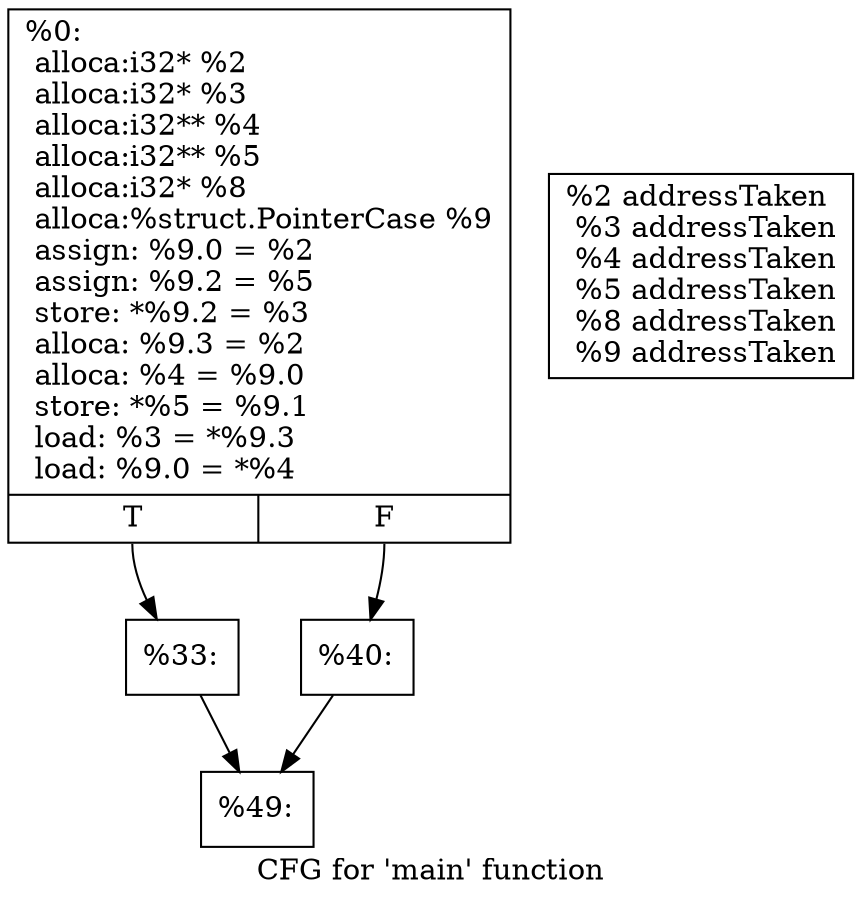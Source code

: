 digraph "CFG for 'main' function" {
	label="CFG for 'main' function";

	Node0x36a4240 [shape=record,label="{%0:\l alloca:i32* %2\l alloca:i32* %3\l alloca:i32** %4\l alloca:i32** %5\l alloca:i32* %8\l alloca:%struct.PointerCase %9\l assign: %9.0 = %2\l assign: %9.2 = %5\l store: *%9.2 = %3\l alloca: %9.3 = %2\l alloca: %4 = %9.0\l store: *%5 = %9.1\l load: %3 = *%9.3\l load: %9.0 = *%4\l |{<s0>T|<s1>F}}"];
	Node0x36a4240:s0 -> Node0x36a4ab0;
	Node0x36a4240:s1 -> Node0x36a5950;
	Node0x36a4ab0 [shape=record,label="{%33:\l }"];
	Node0x36a4ab0 -> Node0x36a6c60;
	Node0x36a5950 [shape=record,label="{%40:\l }"];
	Node0x36a5950 -> Node0x36a6c60;
	Node0x36a6c60 [shape=record,label="{%49:\l }"];
Node1 [shape=record,label="{%2 addressTaken\l %3 addressTaken\l %4 addressTaken\l %5 addressTaken\l %8 addressTaken\l %9 addressTaken\l }"];}

